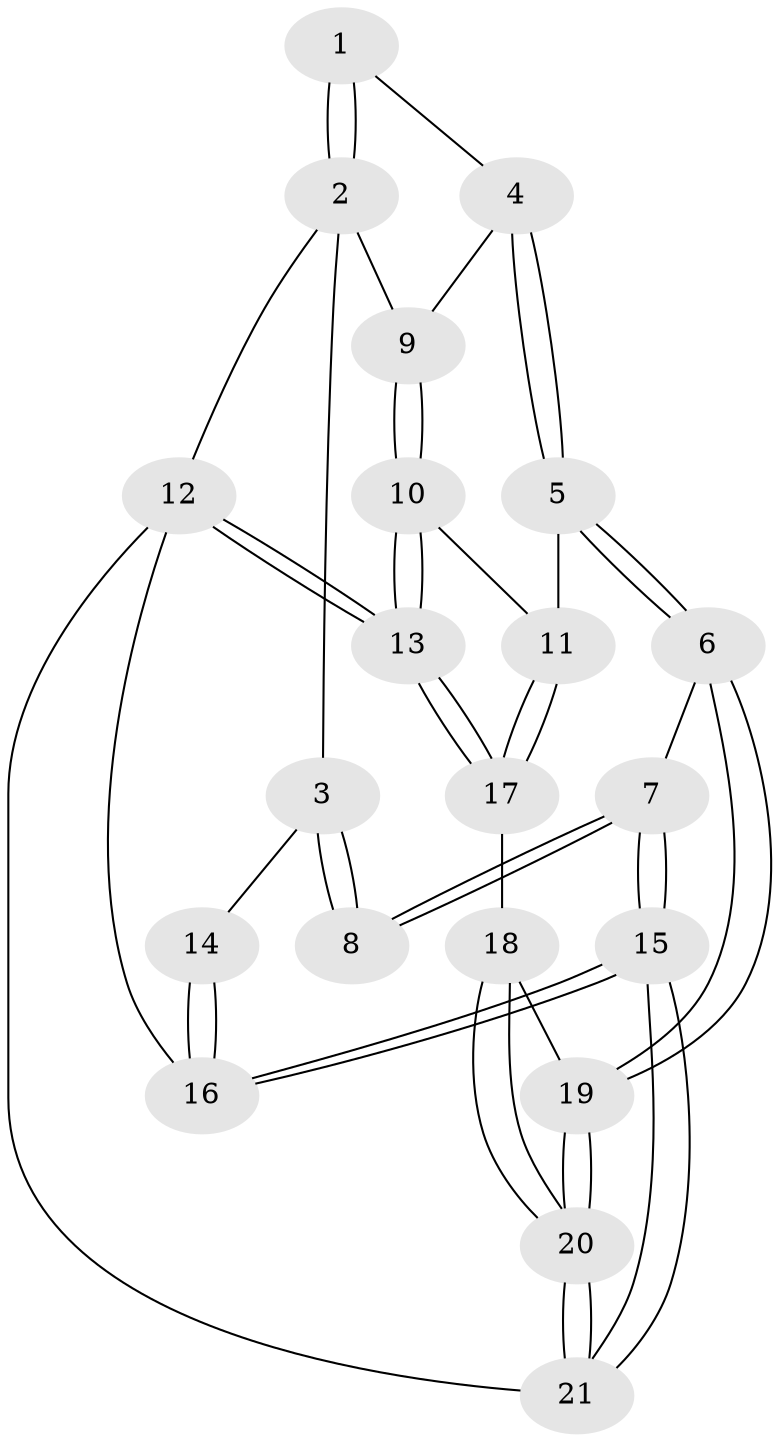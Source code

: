 // Generated by graph-tools (version 1.1) at 2025/46/02/15/25 05:46:28]
// undirected, 21 vertices, 49 edges
graph export_dot {
graph [start="1"]
  node [color=gray90,style=filled];
  1 [pos="+0.492567673316704+0"];
  2 [pos="+1+0"];
  3 [pos="+0.3812373981265669+0"];
  4 [pos="+0.6586272691065377+0.3418914085026514"];
  5 [pos="+0.5681036473517423+0.49553142880604656"];
  6 [pos="+0.30065692610327927+0.5154335197701109"];
  7 [pos="+0.23738252630885387+0.4709512311393195"];
  8 [pos="+0.13385753984344106+0.3904483474202461"];
  9 [pos="+1+0.1137812670273511"];
  10 [pos="+1+0.43208048596524534"];
  11 [pos="+0.6317489092473286+0.5551265961675486"];
  12 [pos="+1+1"];
  13 [pos="+1+1"];
  14 [pos="+0+0.3906515108359564"];
  15 [pos="+0+1"];
  16 [pos="+0+1"];
  17 [pos="+0.8415956133235+0.8780320469136436"];
  18 [pos="+0.6049185333420668+0.8818358678503403"];
  19 [pos="+0.3056849479066987+0.6896264444941245"];
  20 [pos="+0.24748052246063496+1"];
  21 [pos="+0.15697291469225777+1"];
  1 -- 2;
  1 -- 2;
  1 -- 4;
  2 -- 3;
  2 -- 9;
  2 -- 12;
  3 -- 8;
  3 -- 8;
  3 -- 14;
  4 -- 5;
  4 -- 5;
  4 -- 9;
  5 -- 6;
  5 -- 6;
  5 -- 11;
  6 -- 7;
  6 -- 19;
  6 -- 19;
  7 -- 8;
  7 -- 8;
  7 -- 15;
  7 -- 15;
  9 -- 10;
  9 -- 10;
  10 -- 11;
  10 -- 13;
  10 -- 13;
  11 -- 17;
  11 -- 17;
  12 -- 13;
  12 -- 13;
  12 -- 21;
  12 -- 16;
  13 -- 17;
  13 -- 17;
  14 -- 16;
  14 -- 16;
  15 -- 16;
  15 -- 16;
  15 -- 21;
  15 -- 21;
  17 -- 18;
  18 -- 19;
  18 -- 20;
  18 -- 20;
  19 -- 20;
  19 -- 20;
  20 -- 21;
  20 -- 21;
}
